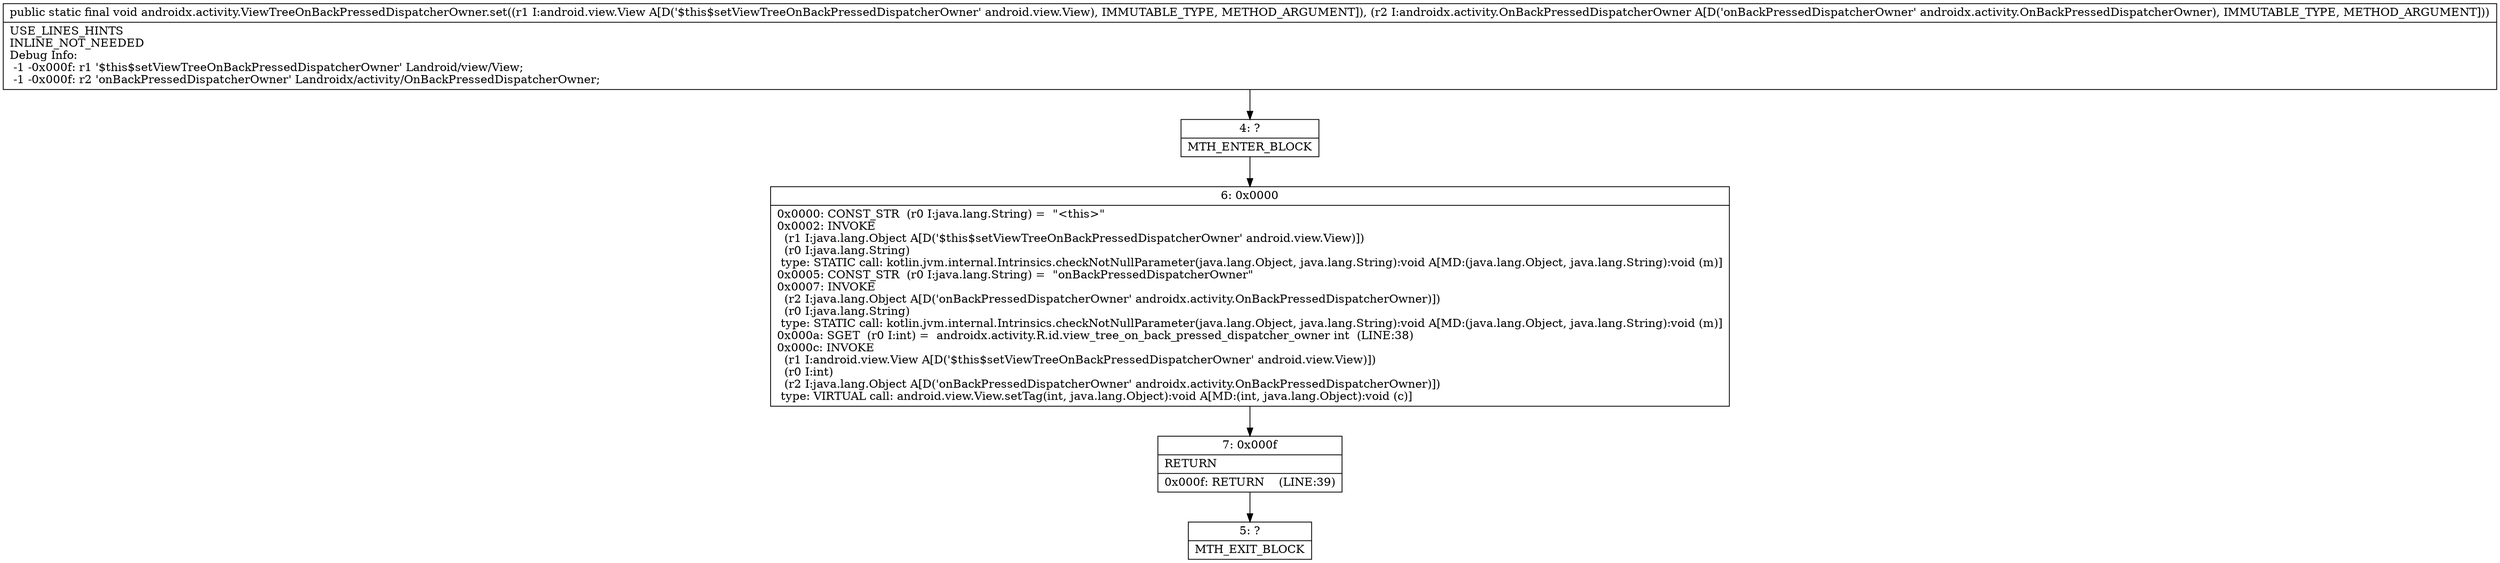 digraph "CFG forandroidx.activity.ViewTreeOnBackPressedDispatcherOwner.set(Landroid\/view\/View;Landroidx\/activity\/OnBackPressedDispatcherOwner;)V" {
Node_4 [shape=record,label="{4\:\ ?|MTH_ENTER_BLOCK\l}"];
Node_6 [shape=record,label="{6\:\ 0x0000|0x0000: CONST_STR  (r0 I:java.lang.String) =  \"\<this\>\" \l0x0002: INVOKE  \l  (r1 I:java.lang.Object A[D('$this$setViewTreeOnBackPressedDispatcherOwner' android.view.View)])\l  (r0 I:java.lang.String)\l type: STATIC call: kotlin.jvm.internal.Intrinsics.checkNotNullParameter(java.lang.Object, java.lang.String):void A[MD:(java.lang.Object, java.lang.String):void (m)]\l0x0005: CONST_STR  (r0 I:java.lang.String) =  \"onBackPressedDispatcherOwner\" \l0x0007: INVOKE  \l  (r2 I:java.lang.Object A[D('onBackPressedDispatcherOwner' androidx.activity.OnBackPressedDispatcherOwner)])\l  (r0 I:java.lang.String)\l type: STATIC call: kotlin.jvm.internal.Intrinsics.checkNotNullParameter(java.lang.Object, java.lang.String):void A[MD:(java.lang.Object, java.lang.String):void (m)]\l0x000a: SGET  (r0 I:int) =  androidx.activity.R.id.view_tree_on_back_pressed_dispatcher_owner int  (LINE:38)\l0x000c: INVOKE  \l  (r1 I:android.view.View A[D('$this$setViewTreeOnBackPressedDispatcherOwner' android.view.View)])\l  (r0 I:int)\l  (r2 I:java.lang.Object A[D('onBackPressedDispatcherOwner' androidx.activity.OnBackPressedDispatcherOwner)])\l type: VIRTUAL call: android.view.View.setTag(int, java.lang.Object):void A[MD:(int, java.lang.Object):void (c)]\l}"];
Node_7 [shape=record,label="{7\:\ 0x000f|RETURN\l|0x000f: RETURN    (LINE:39)\l}"];
Node_5 [shape=record,label="{5\:\ ?|MTH_EXIT_BLOCK\l}"];
MethodNode[shape=record,label="{public static final void androidx.activity.ViewTreeOnBackPressedDispatcherOwner.set((r1 I:android.view.View A[D('$this$setViewTreeOnBackPressedDispatcherOwner' android.view.View), IMMUTABLE_TYPE, METHOD_ARGUMENT]), (r2 I:androidx.activity.OnBackPressedDispatcherOwner A[D('onBackPressedDispatcherOwner' androidx.activity.OnBackPressedDispatcherOwner), IMMUTABLE_TYPE, METHOD_ARGUMENT]))  | USE_LINES_HINTS\lINLINE_NOT_NEEDED\lDebug Info:\l  \-1 \-0x000f: r1 '$this$setViewTreeOnBackPressedDispatcherOwner' Landroid\/view\/View;\l  \-1 \-0x000f: r2 'onBackPressedDispatcherOwner' Landroidx\/activity\/OnBackPressedDispatcherOwner;\l}"];
MethodNode -> Node_4;Node_4 -> Node_6;
Node_6 -> Node_7;
Node_7 -> Node_5;
}

